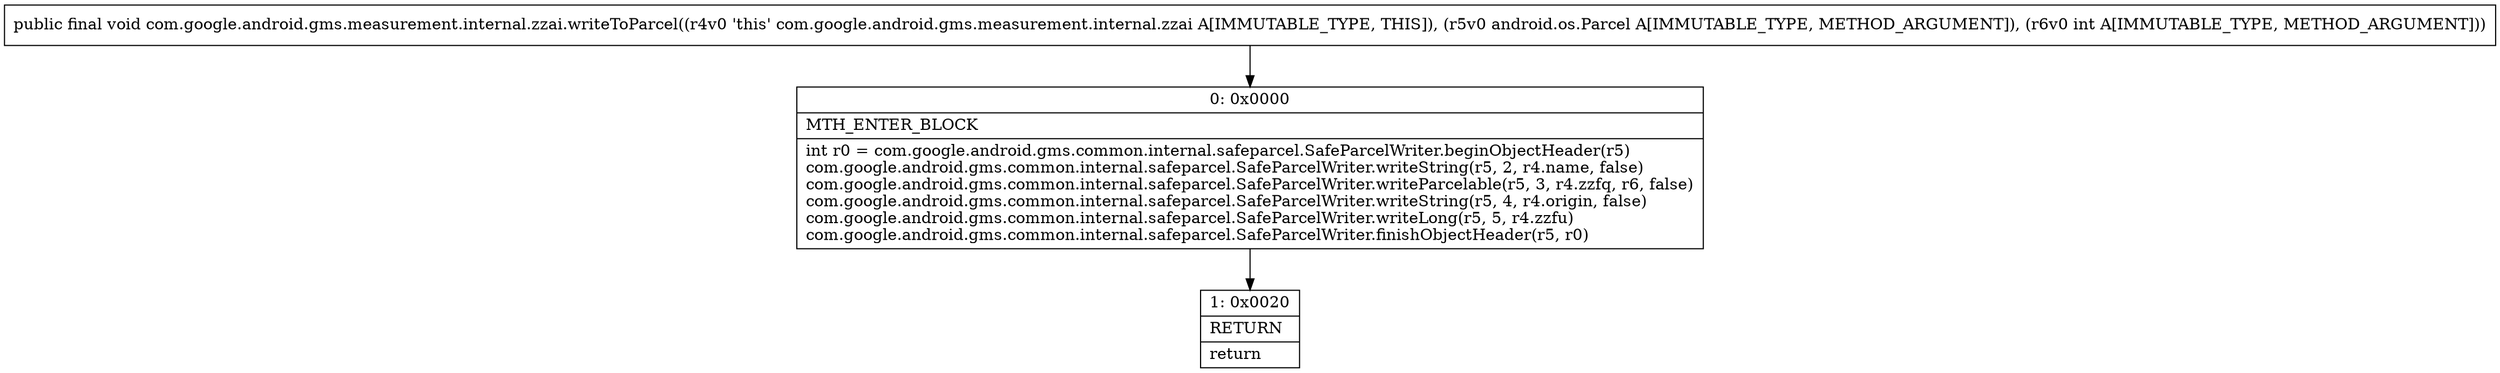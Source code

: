 digraph "CFG forcom.google.android.gms.measurement.internal.zzai.writeToParcel(Landroid\/os\/Parcel;I)V" {
Node_0 [shape=record,label="{0\:\ 0x0000|MTH_ENTER_BLOCK\l|int r0 = com.google.android.gms.common.internal.safeparcel.SafeParcelWriter.beginObjectHeader(r5)\lcom.google.android.gms.common.internal.safeparcel.SafeParcelWriter.writeString(r5, 2, r4.name, false)\lcom.google.android.gms.common.internal.safeparcel.SafeParcelWriter.writeParcelable(r5, 3, r4.zzfq, r6, false)\lcom.google.android.gms.common.internal.safeparcel.SafeParcelWriter.writeString(r5, 4, r4.origin, false)\lcom.google.android.gms.common.internal.safeparcel.SafeParcelWriter.writeLong(r5, 5, r4.zzfu)\lcom.google.android.gms.common.internal.safeparcel.SafeParcelWriter.finishObjectHeader(r5, r0)\l}"];
Node_1 [shape=record,label="{1\:\ 0x0020|RETURN\l|return\l}"];
MethodNode[shape=record,label="{public final void com.google.android.gms.measurement.internal.zzai.writeToParcel((r4v0 'this' com.google.android.gms.measurement.internal.zzai A[IMMUTABLE_TYPE, THIS]), (r5v0 android.os.Parcel A[IMMUTABLE_TYPE, METHOD_ARGUMENT]), (r6v0 int A[IMMUTABLE_TYPE, METHOD_ARGUMENT])) }"];
MethodNode -> Node_0;
Node_0 -> Node_1;
}


